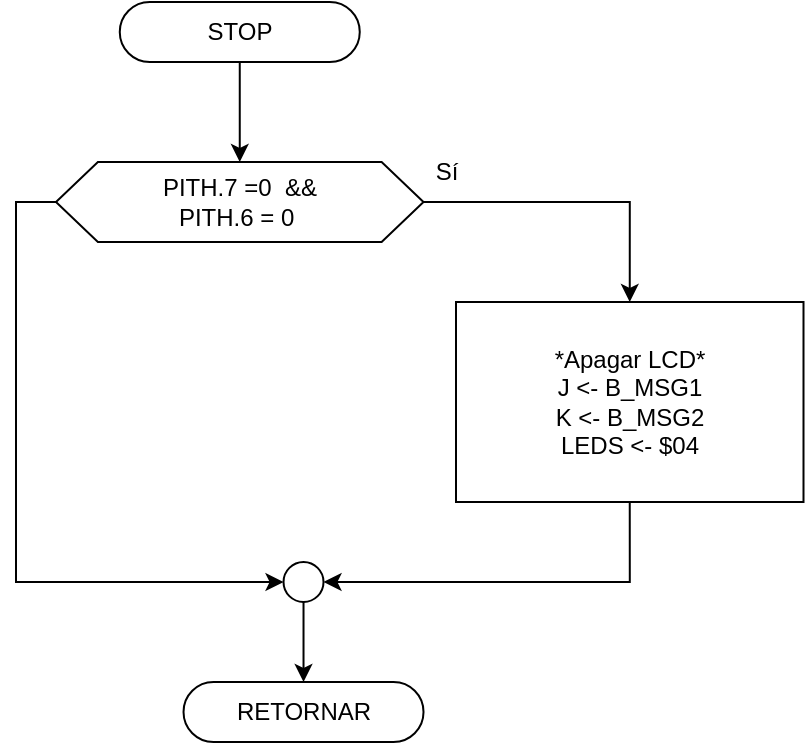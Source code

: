 <mxfile version="13.4.2" type="device"><diagram id="HACID6I4U5xCREyVADKM" name="Page-1"><mxGraphModel dx="1528" dy="750" grid="1" gridSize="10" guides="1" tooltips="1" connect="1" arrows="1" fold="1" page="1" pageScale="1" pageWidth="827" pageHeight="1169" math="0" shadow="0"><root><mxCell id="0"/><mxCell id="1" parent="0"/><mxCell id="cFvC4nPQf8YjpqaqwKia-13" style="edgeStyle=orthogonalEdgeStyle;rounded=0;orthogonalLoop=1;jettySize=auto;html=1;exitX=0.5;exitY=1;exitDx=0;exitDy=0;" edge="1" parent="1" source="cFvC4nPQf8YjpqaqwKia-1" target="cFvC4nPQf8YjpqaqwKia-12"><mxGeometry relative="1" as="geometry"/></mxCell><mxCell id="cFvC4nPQf8YjpqaqwKia-1" value="" style="ellipse;whiteSpace=wrap;html=1;aspect=fixed;" vertex="1" parent="1"><mxGeometry x="-586.24" y="530" width="20" height="20" as="geometry"/></mxCell><mxCell id="cFvC4nPQf8YjpqaqwKia-8" style="edgeStyle=orthogonalEdgeStyle;rounded=0;orthogonalLoop=1;jettySize=auto;html=1;exitX=1;exitY=0.5;exitDx=0;exitDy=0;entryX=0.5;entryY=0;entryDx=0;entryDy=0;" edge="1" parent="1" source="cFvC4nPQf8YjpqaqwKia-2" target="cFvC4nPQf8YjpqaqwKia-3"><mxGeometry relative="1" as="geometry"/></mxCell><mxCell id="cFvC4nPQf8YjpqaqwKia-11" style="edgeStyle=orthogonalEdgeStyle;rounded=0;orthogonalLoop=1;jettySize=auto;html=1;exitX=0;exitY=0.5;exitDx=0;exitDy=0;entryX=0;entryY=0.5;entryDx=0;entryDy=0;" edge="1" parent="1" source="cFvC4nPQf8YjpqaqwKia-2" target="cFvC4nPQf8YjpqaqwKia-1"><mxGeometry relative="1" as="geometry"/></mxCell><mxCell id="cFvC4nPQf8YjpqaqwKia-2" value="PITH.7 =0&amp;nbsp; &amp;amp;&amp;amp;&lt;br&gt;PITH.6 = 0&amp;nbsp;" style="shape=hexagon;perimeter=hexagonPerimeter2;whiteSpace=wrap;html=1;size=0.114;" vertex="1" parent="1"><mxGeometry x="-700.0" y="330" width="183.76" height="40" as="geometry"/></mxCell><mxCell id="cFvC4nPQf8YjpqaqwKia-10" style="edgeStyle=orthogonalEdgeStyle;rounded=0;orthogonalLoop=1;jettySize=auto;html=1;exitX=0.5;exitY=1;exitDx=0;exitDy=0;entryX=1;entryY=0.5;entryDx=0;entryDy=0;" edge="1" parent="1" source="cFvC4nPQf8YjpqaqwKia-3" target="cFvC4nPQf8YjpqaqwKia-1"><mxGeometry relative="1" as="geometry"/></mxCell><mxCell id="cFvC4nPQf8YjpqaqwKia-3" value="*Apagar LCD*&lt;br&gt;J &amp;lt;- B_MSG1&lt;br&gt;K &amp;lt;- B_MSG2&lt;br&gt;LEDS &amp;lt;- $04" style="rounded=0;whiteSpace=wrap;html=1;" vertex="1" parent="1"><mxGeometry x="-500" y="400" width="173.75" height="100" as="geometry"/></mxCell><mxCell id="cFvC4nPQf8YjpqaqwKia-4" style="edgeStyle=orthogonalEdgeStyle;rounded=0;orthogonalLoop=1;jettySize=auto;html=1;exitX=0.5;exitY=1;exitDx=0;exitDy=0;" edge="1" parent="1" source="cFvC4nPQf8YjpqaqwKia-5" target="cFvC4nPQf8YjpqaqwKia-2"><mxGeometry relative="1" as="geometry"/></mxCell><mxCell id="cFvC4nPQf8YjpqaqwKia-5" value="STOP" style="rounded=1;whiteSpace=wrap;html=1;fontSize=12;glass=0;strokeWidth=1;shadow=0;arcSize=50;" vertex="1" parent="1"><mxGeometry x="-668.12" y="250" width="120" height="30" as="geometry"/></mxCell><mxCell id="cFvC4nPQf8YjpqaqwKia-6" value="Sí" style="text;html=1;align=center;verticalAlign=middle;resizable=0;points=[];autosize=1;" vertex="1" parent="1"><mxGeometry x="-520" y="325" width="30" height="20" as="geometry"/></mxCell><mxCell id="cFvC4nPQf8YjpqaqwKia-12" value="RETORNAR" style="rounded=1;whiteSpace=wrap;html=1;fontSize=12;glass=0;strokeWidth=1;shadow=0;arcSize=50;" vertex="1" parent="1"><mxGeometry x="-636.24" y="590" width="120" height="30" as="geometry"/></mxCell></root></mxGraphModel></diagram></mxfile>